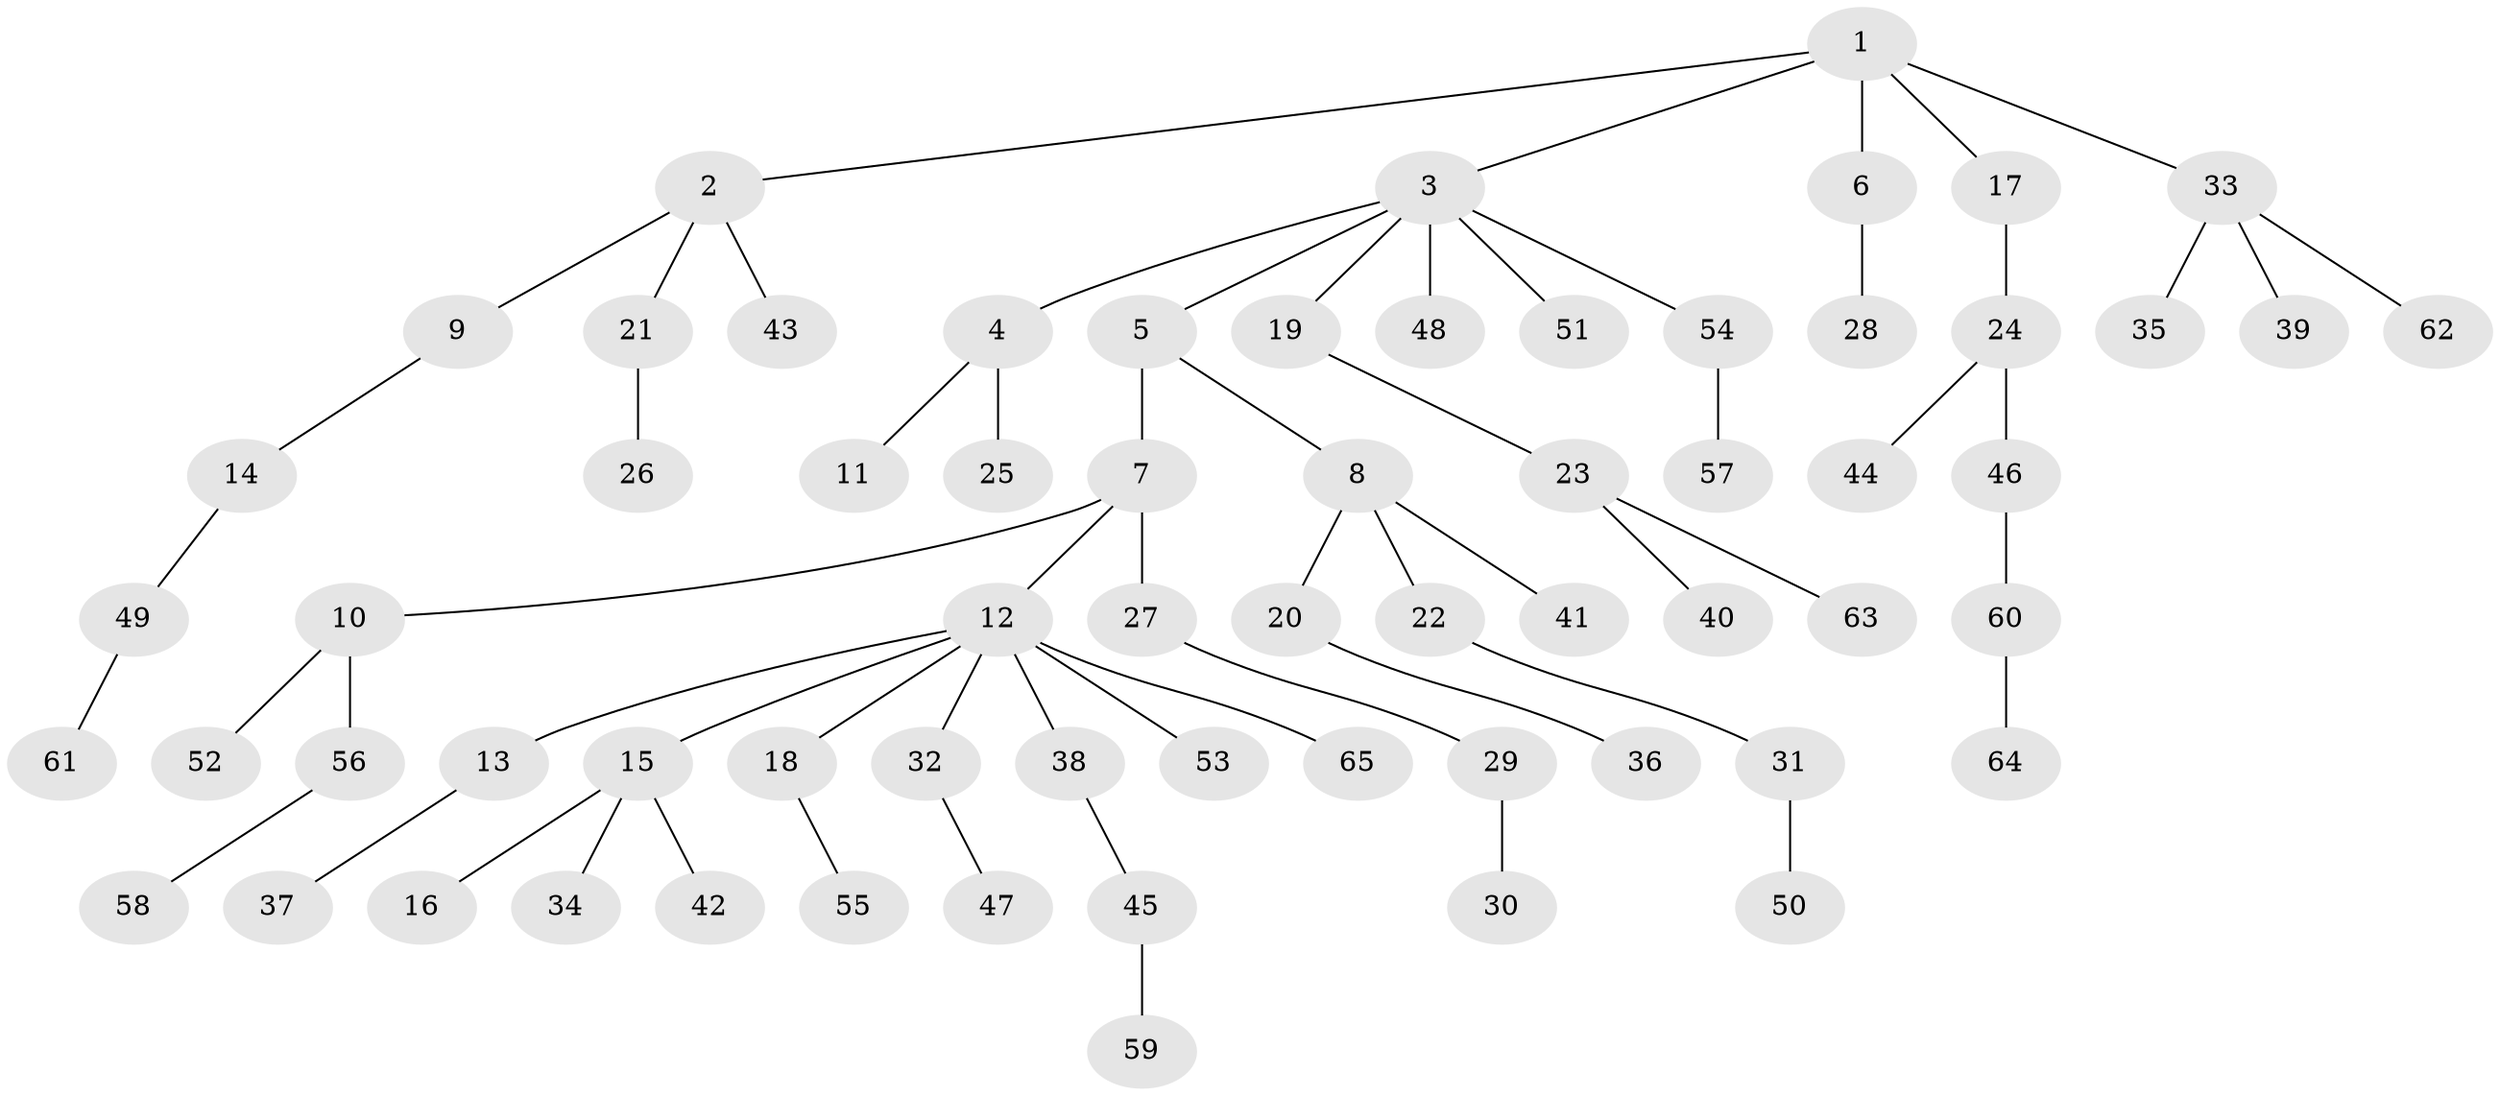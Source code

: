 // Generated by graph-tools (version 1.1) at 2025/26/03/09/25 03:26:22]
// undirected, 65 vertices, 64 edges
graph export_dot {
graph [start="1"]
  node [color=gray90,style=filled];
  1;
  2;
  3;
  4;
  5;
  6;
  7;
  8;
  9;
  10;
  11;
  12;
  13;
  14;
  15;
  16;
  17;
  18;
  19;
  20;
  21;
  22;
  23;
  24;
  25;
  26;
  27;
  28;
  29;
  30;
  31;
  32;
  33;
  34;
  35;
  36;
  37;
  38;
  39;
  40;
  41;
  42;
  43;
  44;
  45;
  46;
  47;
  48;
  49;
  50;
  51;
  52;
  53;
  54;
  55;
  56;
  57;
  58;
  59;
  60;
  61;
  62;
  63;
  64;
  65;
  1 -- 2;
  1 -- 3;
  1 -- 6;
  1 -- 17;
  1 -- 33;
  2 -- 9;
  2 -- 21;
  2 -- 43;
  3 -- 4;
  3 -- 5;
  3 -- 19;
  3 -- 48;
  3 -- 51;
  3 -- 54;
  4 -- 11;
  4 -- 25;
  5 -- 7;
  5 -- 8;
  6 -- 28;
  7 -- 10;
  7 -- 12;
  7 -- 27;
  8 -- 20;
  8 -- 22;
  8 -- 41;
  9 -- 14;
  10 -- 52;
  10 -- 56;
  12 -- 13;
  12 -- 15;
  12 -- 18;
  12 -- 32;
  12 -- 38;
  12 -- 53;
  12 -- 65;
  13 -- 37;
  14 -- 49;
  15 -- 16;
  15 -- 34;
  15 -- 42;
  17 -- 24;
  18 -- 55;
  19 -- 23;
  20 -- 36;
  21 -- 26;
  22 -- 31;
  23 -- 40;
  23 -- 63;
  24 -- 44;
  24 -- 46;
  27 -- 29;
  29 -- 30;
  31 -- 50;
  32 -- 47;
  33 -- 35;
  33 -- 39;
  33 -- 62;
  38 -- 45;
  45 -- 59;
  46 -- 60;
  49 -- 61;
  54 -- 57;
  56 -- 58;
  60 -- 64;
}
